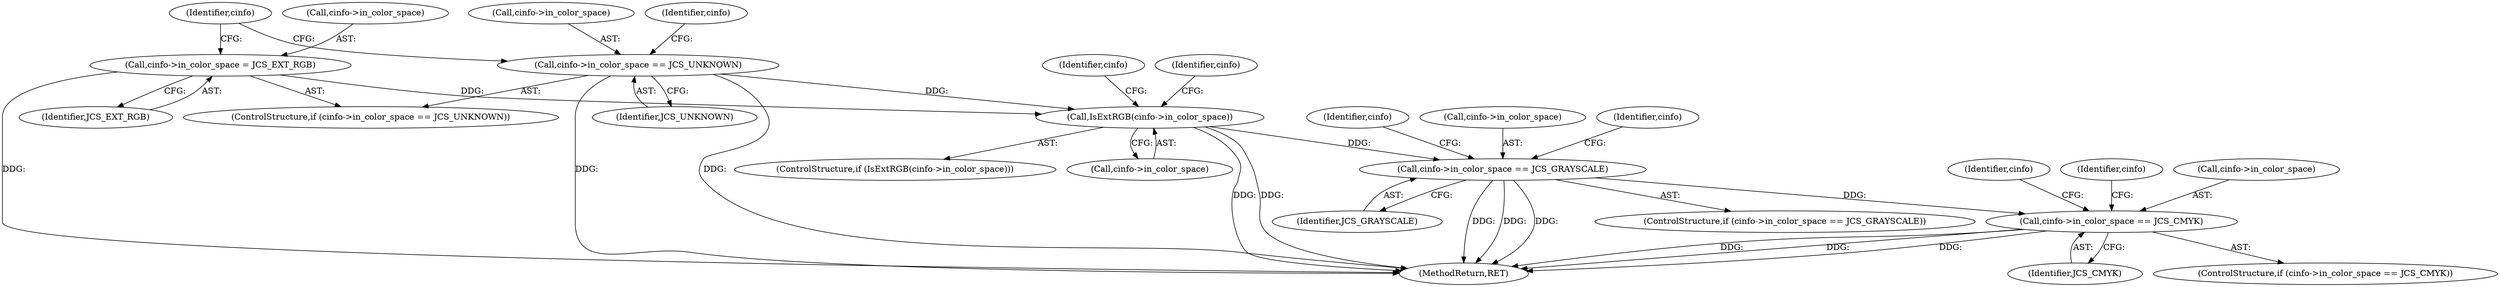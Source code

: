digraph "0_libjpeg-turbo_43e84cff1bb2bd8293066f6ac4eb0df61ddddbc6@API" {
"1000557" [label="(Call,cinfo->in_color_space == JCS_GRAYSCALE)"];
"1000542" [label="(Call,IsExtRGB(cinfo->in_color_space))"];
"1000531" [label="(Call,cinfo->in_color_space == JCS_UNKNOWN)"];
"1000536" [label="(Call,cinfo->in_color_space = JCS_EXT_RGB)"];
"1000569" [label="(Call,cinfo->in_color_space == JCS_CMYK)"];
"1000561" [label="(Identifier,JCS_GRAYSCALE)"];
"1000556" [label="(ControlStructure,if (cinfo->in_color_space == JCS_GRAYSCALE))"];
"1000544" [label="(Identifier,cinfo)"];
"1000541" [label="(ControlStructure,if (IsExtRGB(cinfo->in_color_space)))"];
"1000557" [label="(Call,cinfo->in_color_space == JCS_GRAYSCALE)"];
"1000569" [label="(Call,cinfo->in_color_space == JCS_CMYK)"];
"1000542" [label="(Call,IsExtRGB(cinfo->in_color_space))"];
"1000535" [label="(Identifier,JCS_UNKNOWN)"];
"1000536" [label="(Call,cinfo->in_color_space = JCS_EXT_RGB)"];
"1000543" [label="(Call,cinfo->in_color_space)"];
"1000532" [label="(Call,cinfo->in_color_space)"];
"1000571" [label="(Identifier,cinfo)"];
"1000568" [label="(ControlStructure,if (cinfo->in_color_space == JCS_CMYK))"];
"1000558" [label="(Call,cinfo->in_color_space)"];
"1000548" [label="(Identifier,cinfo)"];
"1000531" [label="(Call,cinfo->in_color_space == JCS_UNKNOWN)"];
"1000538" [label="(Identifier,cinfo)"];
"1000573" [label="(Identifier,JCS_CMYK)"];
"1000537" [label="(Call,cinfo->in_color_space)"];
"1000854" [label="(MethodReturn,RET)"];
"1000581" [label="(Identifier,cinfo)"];
"1000540" [label="(Identifier,JCS_EXT_RGB)"];
"1000576" [label="(Identifier,cinfo)"];
"1000530" [label="(ControlStructure,if (cinfo->in_color_space == JCS_UNKNOWN))"];
"1000564" [label="(Identifier,cinfo)"];
"1000559" [label="(Identifier,cinfo)"];
"1000570" [label="(Call,cinfo->in_color_space)"];
"1000557" -> "1000556"  [label="AST: "];
"1000557" -> "1000561"  [label="CFG: "];
"1000558" -> "1000557"  [label="AST: "];
"1000561" -> "1000557"  [label="AST: "];
"1000564" -> "1000557"  [label="CFG: "];
"1000571" -> "1000557"  [label="CFG: "];
"1000557" -> "1000854"  [label="DDG: "];
"1000557" -> "1000854"  [label="DDG: "];
"1000557" -> "1000854"  [label="DDG: "];
"1000542" -> "1000557"  [label="DDG: "];
"1000557" -> "1000569"  [label="DDG: "];
"1000542" -> "1000541"  [label="AST: "];
"1000542" -> "1000543"  [label="CFG: "];
"1000543" -> "1000542"  [label="AST: "];
"1000548" -> "1000542"  [label="CFG: "];
"1000559" -> "1000542"  [label="CFG: "];
"1000542" -> "1000854"  [label="DDG: "];
"1000542" -> "1000854"  [label="DDG: "];
"1000531" -> "1000542"  [label="DDG: "];
"1000536" -> "1000542"  [label="DDG: "];
"1000531" -> "1000530"  [label="AST: "];
"1000531" -> "1000535"  [label="CFG: "];
"1000532" -> "1000531"  [label="AST: "];
"1000535" -> "1000531"  [label="AST: "];
"1000538" -> "1000531"  [label="CFG: "];
"1000544" -> "1000531"  [label="CFG: "];
"1000531" -> "1000854"  [label="DDG: "];
"1000531" -> "1000854"  [label="DDG: "];
"1000536" -> "1000530"  [label="AST: "];
"1000536" -> "1000540"  [label="CFG: "];
"1000537" -> "1000536"  [label="AST: "];
"1000540" -> "1000536"  [label="AST: "];
"1000544" -> "1000536"  [label="CFG: "];
"1000536" -> "1000854"  [label="DDG: "];
"1000569" -> "1000568"  [label="AST: "];
"1000569" -> "1000573"  [label="CFG: "];
"1000570" -> "1000569"  [label="AST: "];
"1000573" -> "1000569"  [label="AST: "];
"1000576" -> "1000569"  [label="CFG: "];
"1000581" -> "1000569"  [label="CFG: "];
"1000569" -> "1000854"  [label="DDG: "];
"1000569" -> "1000854"  [label="DDG: "];
"1000569" -> "1000854"  [label="DDG: "];
}

